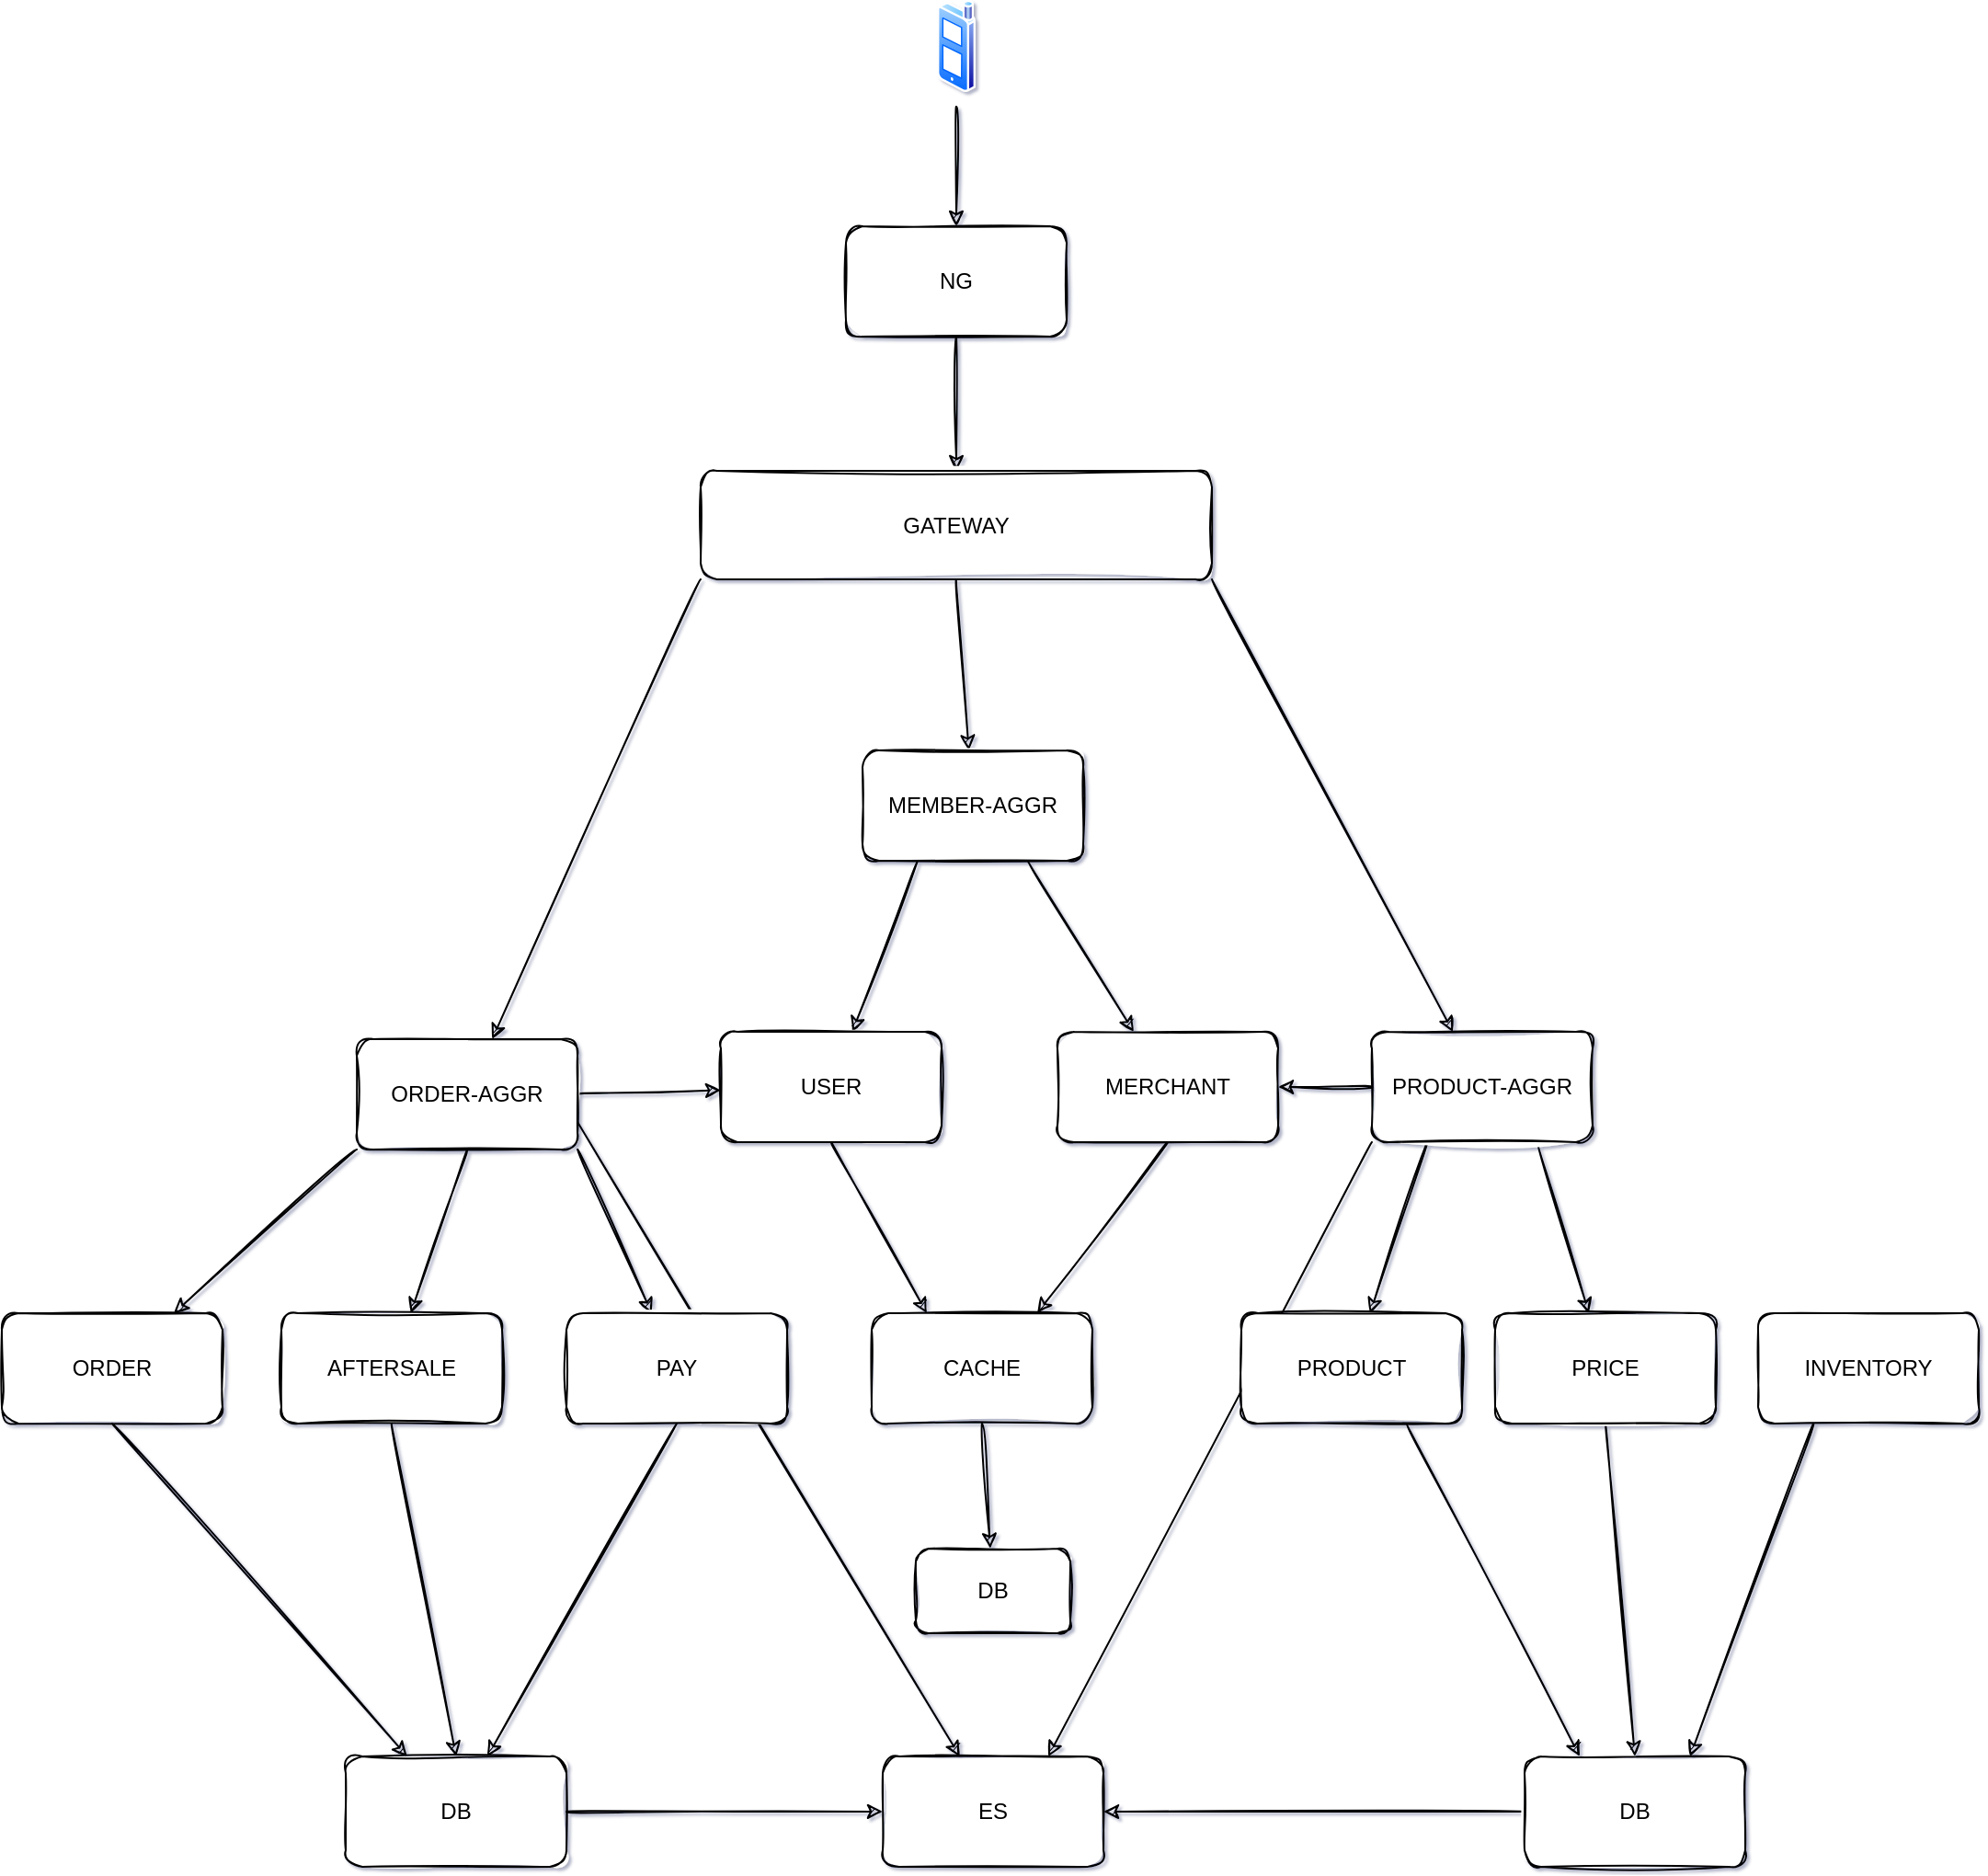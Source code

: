 <mxfile version="13.10.1" type="github">
  <diagram id="z-BrRLLl0M_K0xCqx9SO" name="第 1 页">
    <mxGraphModel dx="2178" dy="1970" grid="0" gridSize="10" guides="1" tooltips="1" connect="1" arrows="1" fold="1" page="1" pageScale="1" pageWidth="827" pageHeight="1169" background="none" math="0" shadow="1">
      <root>
        <mxCell id="0" />
        <mxCell id="1" parent="0" />
        <mxCell id="nH-Wv4UCY-DYxX6rGl-D-27" style="edgeStyle=none;curved=1;orthogonalLoop=1;jettySize=auto;html=1;exitX=0.5;exitY=1;exitDx=0;exitDy=0;sketch=1;" edge="1" parent="1" source="nH-Wv4UCY-DYxX6rGl-D-2" target="nH-Wv4UCY-DYxX6rGl-D-3">
          <mxGeometry relative="1" as="geometry" />
        </mxCell>
        <mxCell id="nH-Wv4UCY-DYxX6rGl-D-2" value="NG" style="rounded=1;whiteSpace=wrap;html=1;sketch=1;" vertex="1" parent="1">
          <mxGeometry x="436" y="8" width="120" height="60" as="geometry" />
        </mxCell>
        <mxCell id="nH-Wv4UCY-DYxX6rGl-D-28" style="edgeStyle=none;curved=1;orthogonalLoop=1;jettySize=auto;html=1;exitX=0.5;exitY=1;exitDx=0;exitDy=0;sketch=1;" edge="1" parent="1" source="nH-Wv4UCY-DYxX6rGl-D-3" target="nH-Wv4UCY-DYxX6rGl-D-5">
          <mxGeometry relative="1" as="geometry" />
        </mxCell>
        <mxCell id="nH-Wv4UCY-DYxX6rGl-D-29" style="edgeStyle=none;curved=1;orthogonalLoop=1;jettySize=auto;html=1;exitX=0;exitY=1;exitDx=0;exitDy=0;sketch=1;" edge="1" parent="1" source="nH-Wv4UCY-DYxX6rGl-D-3" target="nH-Wv4UCY-DYxX6rGl-D-4">
          <mxGeometry relative="1" as="geometry" />
        </mxCell>
        <mxCell id="nH-Wv4UCY-DYxX6rGl-D-30" style="edgeStyle=none;curved=1;orthogonalLoop=1;jettySize=auto;html=1;exitX=1;exitY=1;exitDx=0;exitDy=0;sketch=1;" edge="1" parent="1" source="nH-Wv4UCY-DYxX6rGl-D-3" target="nH-Wv4UCY-DYxX6rGl-D-6">
          <mxGeometry relative="1" as="geometry" />
        </mxCell>
        <mxCell id="nH-Wv4UCY-DYxX6rGl-D-3" value="GATEWAY" style="rounded=1;whiteSpace=wrap;html=1;sketch=1;" vertex="1" parent="1">
          <mxGeometry x="357" y="141" width="278" height="59" as="geometry" />
        </mxCell>
        <mxCell id="nH-Wv4UCY-DYxX6rGl-D-31" style="edgeStyle=none;curved=1;orthogonalLoop=1;jettySize=auto;html=1;exitX=0;exitY=1;exitDx=0;exitDy=0;sketch=1;" edge="1" parent="1" source="nH-Wv4UCY-DYxX6rGl-D-4" target="nH-Wv4UCY-DYxX6rGl-D-7">
          <mxGeometry relative="1" as="geometry" />
        </mxCell>
        <mxCell id="nH-Wv4UCY-DYxX6rGl-D-32" style="edgeStyle=none;curved=1;orthogonalLoop=1;jettySize=auto;html=1;exitX=0.5;exitY=1;exitDx=0;exitDy=0;sketch=1;" edge="1" parent="1" source="nH-Wv4UCY-DYxX6rGl-D-4" target="nH-Wv4UCY-DYxX6rGl-D-8">
          <mxGeometry relative="1" as="geometry" />
        </mxCell>
        <mxCell id="nH-Wv4UCY-DYxX6rGl-D-33" style="edgeStyle=none;curved=1;orthogonalLoop=1;jettySize=auto;html=1;exitX=1;exitY=1;exitDx=0;exitDy=0;sketch=1;" edge="1" parent="1" source="nH-Wv4UCY-DYxX6rGl-D-4" target="nH-Wv4UCY-DYxX6rGl-D-14">
          <mxGeometry relative="1" as="geometry" />
        </mxCell>
        <mxCell id="nH-Wv4UCY-DYxX6rGl-D-38" style="edgeStyle=none;curved=1;sketch=1;orthogonalLoop=1;jettySize=auto;html=1;exitX=1;exitY=0.5;exitDx=0;exitDy=0;" edge="1" parent="1" source="nH-Wv4UCY-DYxX6rGl-D-4" target="nH-Wv4UCY-DYxX6rGl-D-9">
          <mxGeometry relative="1" as="geometry" />
        </mxCell>
        <mxCell id="nH-Wv4UCY-DYxX6rGl-D-42" style="edgeStyle=none;curved=1;sketch=1;orthogonalLoop=1;jettySize=auto;html=1;exitX=1;exitY=0.75;exitDx=0;exitDy=0;" edge="1" parent="1" source="nH-Wv4UCY-DYxX6rGl-D-4" target="nH-Wv4UCY-DYxX6rGl-D-41">
          <mxGeometry relative="1" as="geometry" />
        </mxCell>
        <mxCell id="nH-Wv4UCY-DYxX6rGl-D-4" value="ORDER-AGGR" style="rounded=1;whiteSpace=wrap;html=1;sketch=1;" vertex="1" parent="1">
          <mxGeometry x="170" y="450" width="120" height="60" as="geometry" />
        </mxCell>
        <mxCell id="nH-Wv4UCY-DYxX6rGl-D-34" style="edgeStyle=none;curved=1;orthogonalLoop=1;jettySize=auto;html=1;exitX=0.25;exitY=1;exitDx=0;exitDy=0;sketch=1;" edge="1" parent="1" source="nH-Wv4UCY-DYxX6rGl-D-5" target="nH-Wv4UCY-DYxX6rGl-D-9">
          <mxGeometry relative="1" as="geometry" />
        </mxCell>
        <mxCell id="nH-Wv4UCY-DYxX6rGl-D-35" style="edgeStyle=none;curved=1;orthogonalLoop=1;jettySize=auto;html=1;exitX=0.75;exitY=1;exitDx=0;exitDy=0;sketch=1;" edge="1" parent="1" source="nH-Wv4UCY-DYxX6rGl-D-5" target="nH-Wv4UCY-DYxX6rGl-D-10">
          <mxGeometry relative="1" as="geometry" />
        </mxCell>
        <mxCell id="nH-Wv4UCY-DYxX6rGl-D-5" value="MEMBER-AGGR" style="rounded=1;whiteSpace=wrap;html=1;sketch=1;" vertex="1" parent="1">
          <mxGeometry x="445" y="293" width="120" height="60" as="geometry" />
        </mxCell>
        <mxCell id="nH-Wv4UCY-DYxX6rGl-D-36" style="edgeStyle=none;curved=1;orthogonalLoop=1;jettySize=auto;html=1;exitX=0.25;exitY=1;exitDx=0;exitDy=0;sketch=1;" edge="1" parent="1" source="nH-Wv4UCY-DYxX6rGl-D-6" target="nH-Wv4UCY-DYxX6rGl-D-11">
          <mxGeometry relative="1" as="geometry" />
        </mxCell>
        <mxCell id="nH-Wv4UCY-DYxX6rGl-D-37" style="edgeStyle=none;curved=1;orthogonalLoop=1;jettySize=auto;html=1;exitX=0.75;exitY=1;exitDx=0;exitDy=0;sketch=1;" edge="1" parent="1" source="nH-Wv4UCY-DYxX6rGl-D-6" target="nH-Wv4UCY-DYxX6rGl-D-12">
          <mxGeometry relative="1" as="geometry" />
        </mxCell>
        <mxCell id="nH-Wv4UCY-DYxX6rGl-D-39" style="edgeStyle=none;curved=1;sketch=1;orthogonalLoop=1;jettySize=auto;html=1;exitX=0;exitY=0.5;exitDx=0;exitDy=0;" edge="1" parent="1" source="nH-Wv4UCY-DYxX6rGl-D-6" target="nH-Wv4UCY-DYxX6rGl-D-10">
          <mxGeometry relative="1" as="geometry" />
        </mxCell>
        <mxCell id="nH-Wv4UCY-DYxX6rGl-D-43" style="edgeStyle=none;curved=1;sketch=1;orthogonalLoop=1;jettySize=auto;html=1;exitX=0;exitY=1;exitDx=0;exitDy=0;entryX=0.75;entryY=0;entryDx=0;entryDy=0;" edge="1" parent="1" source="nH-Wv4UCY-DYxX6rGl-D-6" target="nH-Wv4UCY-DYxX6rGl-D-41">
          <mxGeometry relative="1" as="geometry" />
        </mxCell>
        <mxCell id="nH-Wv4UCY-DYxX6rGl-D-6" value="PRODUCT-AGGR" style="rounded=1;whiteSpace=wrap;html=1;sketch=1;" vertex="1" parent="1">
          <mxGeometry x="722" y="446" width="120" height="60" as="geometry" />
        </mxCell>
        <mxCell id="nH-Wv4UCY-DYxX6rGl-D-46" style="edgeStyle=none;curved=1;sketch=1;orthogonalLoop=1;jettySize=auto;html=1;exitX=0.5;exitY=1;exitDx=0;exitDy=0;" edge="1" parent="1" source="nH-Wv4UCY-DYxX6rGl-D-7" target="nH-Wv4UCY-DYxX6rGl-D-45">
          <mxGeometry relative="1" as="geometry" />
        </mxCell>
        <mxCell id="nH-Wv4UCY-DYxX6rGl-D-7" value="ORDER" style="rounded=1;whiteSpace=wrap;html=1;sketch=1;" vertex="1" parent="1">
          <mxGeometry x="-23" y="599" width="120" height="60" as="geometry" />
        </mxCell>
        <mxCell id="nH-Wv4UCY-DYxX6rGl-D-48" style="edgeStyle=none;curved=1;sketch=1;orthogonalLoop=1;jettySize=auto;html=1;exitX=0.5;exitY=1;exitDx=0;exitDy=0;entryX=0.5;entryY=0;entryDx=0;entryDy=0;" edge="1" parent="1" source="nH-Wv4UCY-DYxX6rGl-D-8" target="nH-Wv4UCY-DYxX6rGl-D-45">
          <mxGeometry relative="1" as="geometry" />
        </mxCell>
        <mxCell id="nH-Wv4UCY-DYxX6rGl-D-8" value="AFTERSALE" style="rounded=1;whiteSpace=wrap;html=1;sketch=1;" vertex="1" parent="1">
          <mxGeometry x="129" y="599" width="120" height="60" as="geometry" />
        </mxCell>
        <mxCell id="nH-Wv4UCY-DYxX6rGl-D-54" style="edgeStyle=none;curved=1;sketch=1;orthogonalLoop=1;jettySize=auto;html=1;exitX=0.5;exitY=1;exitDx=0;exitDy=0;entryX=0.25;entryY=0;entryDx=0;entryDy=0;" edge="1" parent="1" source="nH-Wv4UCY-DYxX6rGl-D-9" target="nH-Wv4UCY-DYxX6rGl-D-53">
          <mxGeometry relative="1" as="geometry" />
        </mxCell>
        <mxCell id="nH-Wv4UCY-DYxX6rGl-D-9" value="USER" style="rounded=1;whiteSpace=wrap;html=1;sketch=1;" vertex="1" parent="1">
          <mxGeometry x="368" y="446" width="120" height="60" as="geometry" />
        </mxCell>
        <mxCell id="nH-Wv4UCY-DYxX6rGl-D-55" style="edgeStyle=none;curved=1;sketch=1;orthogonalLoop=1;jettySize=auto;html=1;exitX=0.5;exitY=1;exitDx=0;exitDy=0;entryX=0.75;entryY=0;entryDx=0;entryDy=0;" edge="1" parent="1" source="nH-Wv4UCY-DYxX6rGl-D-10" target="nH-Wv4UCY-DYxX6rGl-D-53">
          <mxGeometry relative="1" as="geometry" />
        </mxCell>
        <mxCell id="nH-Wv4UCY-DYxX6rGl-D-10" value="MERCHANT" style="rounded=1;whiteSpace=wrap;html=1;sketch=1;" vertex="1" parent="1">
          <mxGeometry x="551" y="446" width="120" height="60" as="geometry" />
        </mxCell>
        <mxCell id="nH-Wv4UCY-DYxX6rGl-D-50" style="edgeStyle=none;curved=1;sketch=1;orthogonalLoop=1;jettySize=auto;html=1;exitX=0.75;exitY=1;exitDx=0;exitDy=0;entryX=0.25;entryY=0;entryDx=0;entryDy=0;" edge="1" parent="1" source="nH-Wv4UCY-DYxX6rGl-D-11" target="nH-Wv4UCY-DYxX6rGl-D-49">
          <mxGeometry relative="1" as="geometry" />
        </mxCell>
        <mxCell id="nH-Wv4UCY-DYxX6rGl-D-11" value="PRODUCT" style="rounded=1;whiteSpace=wrap;html=1;sketch=1;" vertex="1" parent="1">
          <mxGeometry x="651" y="599" width="120" height="60" as="geometry" />
        </mxCell>
        <mxCell id="nH-Wv4UCY-DYxX6rGl-D-52" style="edgeStyle=none;curved=1;sketch=1;orthogonalLoop=1;jettySize=auto;html=1;exitX=0.5;exitY=1;exitDx=0;exitDy=0;entryX=0.5;entryY=0;entryDx=0;entryDy=0;" edge="1" parent="1" source="nH-Wv4UCY-DYxX6rGl-D-12" target="nH-Wv4UCY-DYxX6rGl-D-49">
          <mxGeometry relative="1" as="geometry" />
        </mxCell>
        <mxCell id="nH-Wv4UCY-DYxX6rGl-D-12" value="PRICE" style="rounded=1;whiteSpace=wrap;html=1;sketch=1;" vertex="1" parent="1">
          <mxGeometry x="789" y="599" width="120" height="60" as="geometry" />
        </mxCell>
        <mxCell id="nH-Wv4UCY-DYxX6rGl-D-51" style="edgeStyle=none;curved=1;sketch=1;orthogonalLoop=1;jettySize=auto;html=1;exitX=0.25;exitY=1;exitDx=0;exitDy=0;entryX=0.75;entryY=0;entryDx=0;entryDy=0;" edge="1" parent="1" source="nH-Wv4UCY-DYxX6rGl-D-13" target="nH-Wv4UCY-DYxX6rGl-D-49">
          <mxGeometry relative="1" as="geometry" />
        </mxCell>
        <mxCell id="nH-Wv4UCY-DYxX6rGl-D-13" value="INVENTORY" style="rounded=1;whiteSpace=wrap;html=1;sketch=1;" vertex="1" parent="1">
          <mxGeometry x="932" y="599" width="120" height="60" as="geometry" />
        </mxCell>
        <mxCell id="nH-Wv4UCY-DYxX6rGl-D-47" style="edgeStyle=none;curved=1;sketch=1;orthogonalLoop=1;jettySize=auto;html=1;exitX=0.5;exitY=1;exitDx=0;exitDy=0;" edge="1" parent="1" source="nH-Wv4UCY-DYxX6rGl-D-14" target="nH-Wv4UCY-DYxX6rGl-D-45">
          <mxGeometry relative="1" as="geometry" />
        </mxCell>
        <mxCell id="nH-Wv4UCY-DYxX6rGl-D-14" value="PAY" style="rounded=1;whiteSpace=wrap;html=1;sketch=1;" vertex="1" parent="1">
          <mxGeometry x="284" y="599" width="120" height="60" as="geometry" />
        </mxCell>
        <mxCell id="nH-Wv4UCY-DYxX6rGl-D-26" style="edgeStyle=none;curved=1;orthogonalLoop=1;jettySize=auto;html=1;exitX=0.5;exitY=1;exitDx=0;exitDy=0;sketch=1;" edge="1" parent="1" target="nH-Wv4UCY-DYxX6rGl-D-2">
          <mxGeometry relative="1" as="geometry">
            <mxPoint x="496" y="-57" as="sourcePoint" />
          </mxGeometry>
        </mxCell>
        <mxCell id="nH-Wv4UCY-DYxX6rGl-D-16" value="" style="aspect=fixed;perimeter=ellipsePerimeter;html=1;align=center;shadow=0;dashed=0;spacingTop=3;image;image=img/lib/active_directory/cell_phone.svg;sketch=1;" vertex="1" parent="1">
          <mxGeometry x="485.5" y="-115" width="21" height="50" as="geometry" />
        </mxCell>
        <mxCell id="nH-Wv4UCY-DYxX6rGl-D-41" value="ES" style="rounded=1;whiteSpace=wrap;html=1;sketch=1;" vertex="1" parent="1">
          <mxGeometry x="456" y="840" width="120" height="60" as="geometry" />
        </mxCell>
        <mxCell id="nH-Wv4UCY-DYxX6rGl-D-60" style="edgeStyle=none;curved=1;sketch=1;orthogonalLoop=1;jettySize=auto;html=1;exitX=1;exitY=0.5;exitDx=0;exitDy=0;" edge="1" parent="1" source="nH-Wv4UCY-DYxX6rGl-D-45" target="nH-Wv4UCY-DYxX6rGl-D-41">
          <mxGeometry relative="1" as="geometry" />
        </mxCell>
        <mxCell id="nH-Wv4UCY-DYxX6rGl-D-45" value="DB" style="rounded=1;whiteSpace=wrap;html=1;sketch=1;" vertex="1" parent="1">
          <mxGeometry x="164" y="840" width="120" height="60" as="geometry" />
        </mxCell>
        <mxCell id="nH-Wv4UCY-DYxX6rGl-D-61" style="edgeStyle=none;curved=1;sketch=1;orthogonalLoop=1;jettySize=auto;html=1;exitX=0;exitY=0.5;exitDx=0;exitDy=0;" edge="1" parent="1" source="nH-Wv4UCY-DYxX6rGl-D-49" target="nH-Wv4UCY-DYxX6rGl-D-41">
          <mxGeometry relative="1" as="geometry" />
        </mxCell>
        <mxCell id="nH-Wv4UCY-DYxX6rGl-D-49" value="DB" style="rounded=1;whiteSpace=wrap;html=1;sketch=1;" vertex="1" parent="1">
          <mxGeometry x="805" y="840" width="120" height="60" as="geometry" />
        </mxCell>
        <mxCell id="nH-Wv4UCY-DYxX6rGl-D-59" style="edgeStyle=none;curved=1;sketch=1;orthogonalLoop=1;jettySize=auto;html=1;exitX=0.5;exitY=1;exitDx=0;exitDy=0;" edge="1" parent="1" source="nH-Wv4UCY-DYxX6rGl-D-53" target="nH-Wv4UCY-DYxX6rGl-D-58">
          <mxGeometry relative="1" as="geometry" />
        </mxCell>
        <mxCell id="nH-Wv4UCY-DYxX6rGl-D-53" value="CACHE" style="rounded=1;whiteSpace=wrap;html=1;sketch=1;" vertex="1" parent="1">
          <mxGeometry x="450" y="599" width="120" height="60" as="geometry" />
        </mxCell>
        <mxCell id="nH-Wv4UCY-DYxX6rGl-D-58" value="DB" style="rounded=1;whiteSpace=wrap;html=1;sketch=1;" vertex="1" parent="1">
          <mxGeometry x="474" y="727" width="84" height="46" as="geometry" />
        </mxCell>
      </root>
    </mxGraphModel>
  </diagram>
</mxfile>
